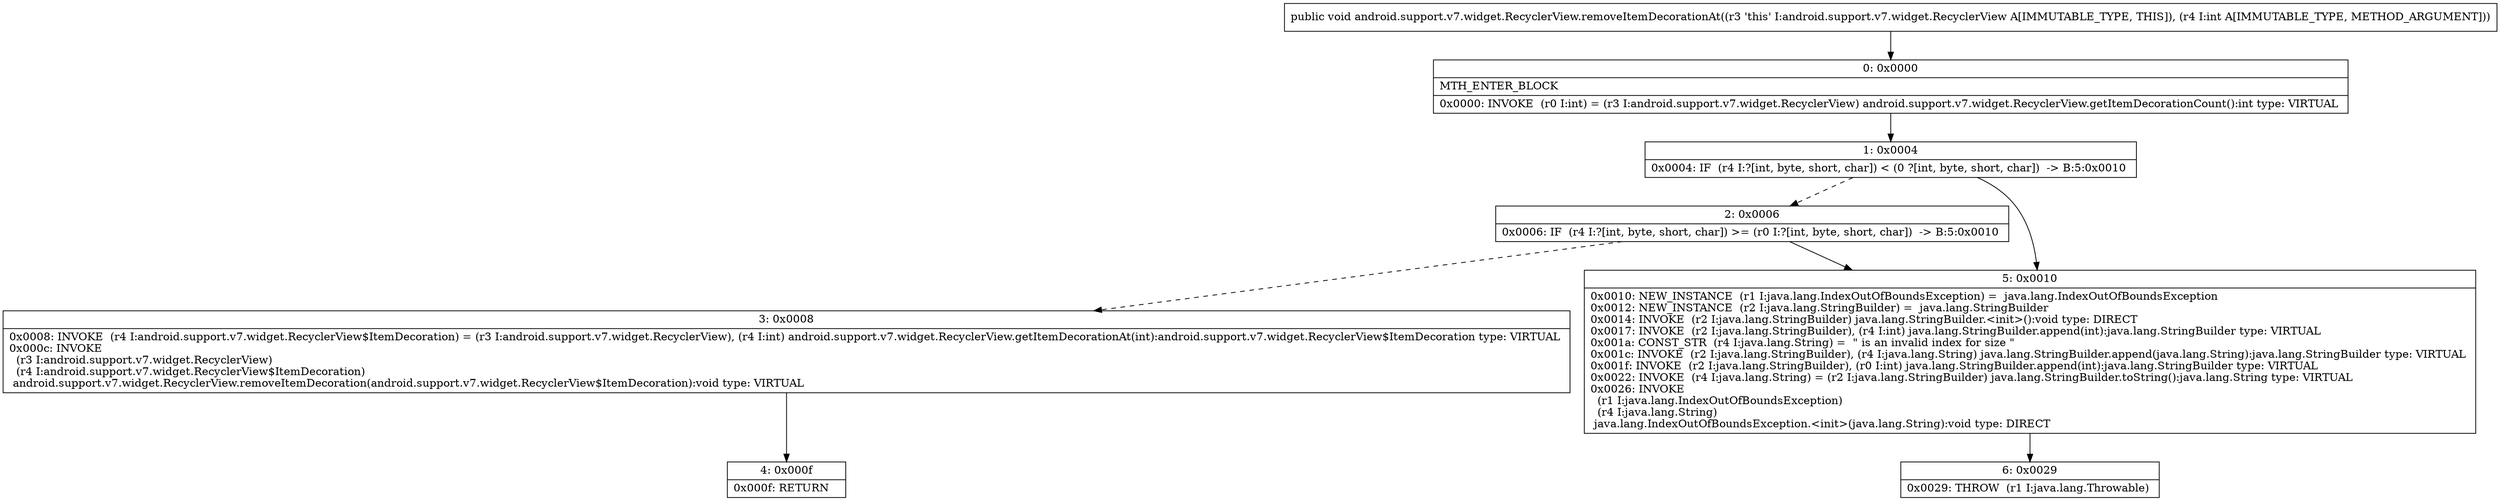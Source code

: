 digraph "CFG forandroid.support.v7.widget.RecyclerView.removeItemDecorationAt(I)V" {
Node_0 [shape=record,label="{0\:\ 0x0000|MTH_ENTER_BLOCK\l|0x0000: INVOKE  (r0 I:int) = (r3 I:android.support.v7.widget.RecyclerView) android.support.v7.widget.RecyclerView.getItemDecorationCount():int type: VIRTUAL \l}"];
Node_1 [shape=record,label="{1\:\ 0x0004|0x0004: IF  (r4 I:?[int, byte, short, char]) \< (0 ?[int, byte, short, char])  \-\> B:5:0x0010 \l}"];
Node_2 [shape=record,label="{2\:\ 0x0006|0x0006: IF  (r4 I:?[int, byte, short, char]) \>= (r0 I:?[int, byte, short, char])  \-\> B:5:0x0010 \l}"];
Node_3 [shape=record,label="{3\:\ 0x0008|0x0008: INVOKE  (r4 I:android.support.v7.widget.RecyclerView$ItemDecoration) = (r3 I:android.support.v7.widget.RecyclerView), (r4 I:int) android.support.v7.widget.RecyclerView.getItemDecorationAt(int):android.support.v7.widget.RecyclerView$ItemDecoration type: VIRTUAL \l0x000c: INVOKE  \l  (r3 I:android.support.v7.widget.RecyclerView)\l  (r4 I:android.support.v7.widget.RecyclerView$ItemDecoration)\l android.support.v7.widget.RecyclerView.removeItemDecoration(android.support.v7.widget.RecyclerView$ItemDecoration):void type: VIRTUAL \l}"];
Node_4 [shape=record,label="{4\:\ 0x000f|0x000f: RETURN   \l}"];
Node_5 [shape=record,label="{5\:\ 0x0010|0x0010: NEW_INSTANCE  (r1 I:java.lang.IndexOutOfBoundsException) =  java.lang.IndexOutOfBoundsException \l0x0012: NEW_INSTANCE  (r2 I:java.lang.StringBuilder) =  java.lang.StringBuilder \l0x0014: INVOKE  (r2 I:java.lang.StringBuilder) java.lang.StringBuilder.\<init\>():void type: DIRECT \l0x0017: INVOKE  (r2 I:java.lang.StringBuilder), (r4 I:int) java.lang.StringBuilder.append(int):java.lang.StringBuilder type: VIRTUAL \l0x001a: CONST_STR  (r4 I:java.lang.String) =  \" is an invalid index for size \" \l0x001c: INVOKE  (r2 I:java.lang.StringBuilder), (r4 I:java.lang.String) java.lang.StringBuilder.append(java.lang.String):java.lang.StringBuilder type: VIRTUAL \l0x001f: INVOKE  (r2 I:java.lang.StringBuilder), (r0 I:int) java.lang.StringBuilder.append(int):java.lang.StringBuilder type: VIRTUAL \l0x0022: INVOKE  (r4 I:java.lang.String) = (r2 I:java.lang.StringBuilder) java.lang.StringBuilder.toString():java.lang.String type: VIRTUAL \l0x0026: INVOKE  \l  (r1 I:java.lang.IndexOutOfBoundsException)\l  (r4 I:java.lang.String)\l java.lang.IndexOutOfBoundsException.\<init\>(java.lang.String):void type: DIRECT \l}"];
Node_6 [shape=record,label="{6\:\ 0x0029|0x0029: THROW  (r1 I:java.lang.Throwable) \l}"];
MethodNode[shape=record,label="{public void android.support.v7.widget.RecyclerView.removeItemDecorationAt((r3 'this' I:android.support.v7.widget.RecyclerView A[IMMUTABLE_TYPE, THIS]), (r4 I:int A[IMMUTABLE_TYPE, METHOD_ARGUMENT])) }"];
MethodNode -> Node_0;
Node_0 -> Node_1;
Node_1 -> Node_2[style=dashed];
Node_1 -> Node_5;
Node_2 -> Node_3[style=dashed];
Node_2 -> Node_5;
Node_3 -> Node_4;
Node_5 -> Node_6;
}

